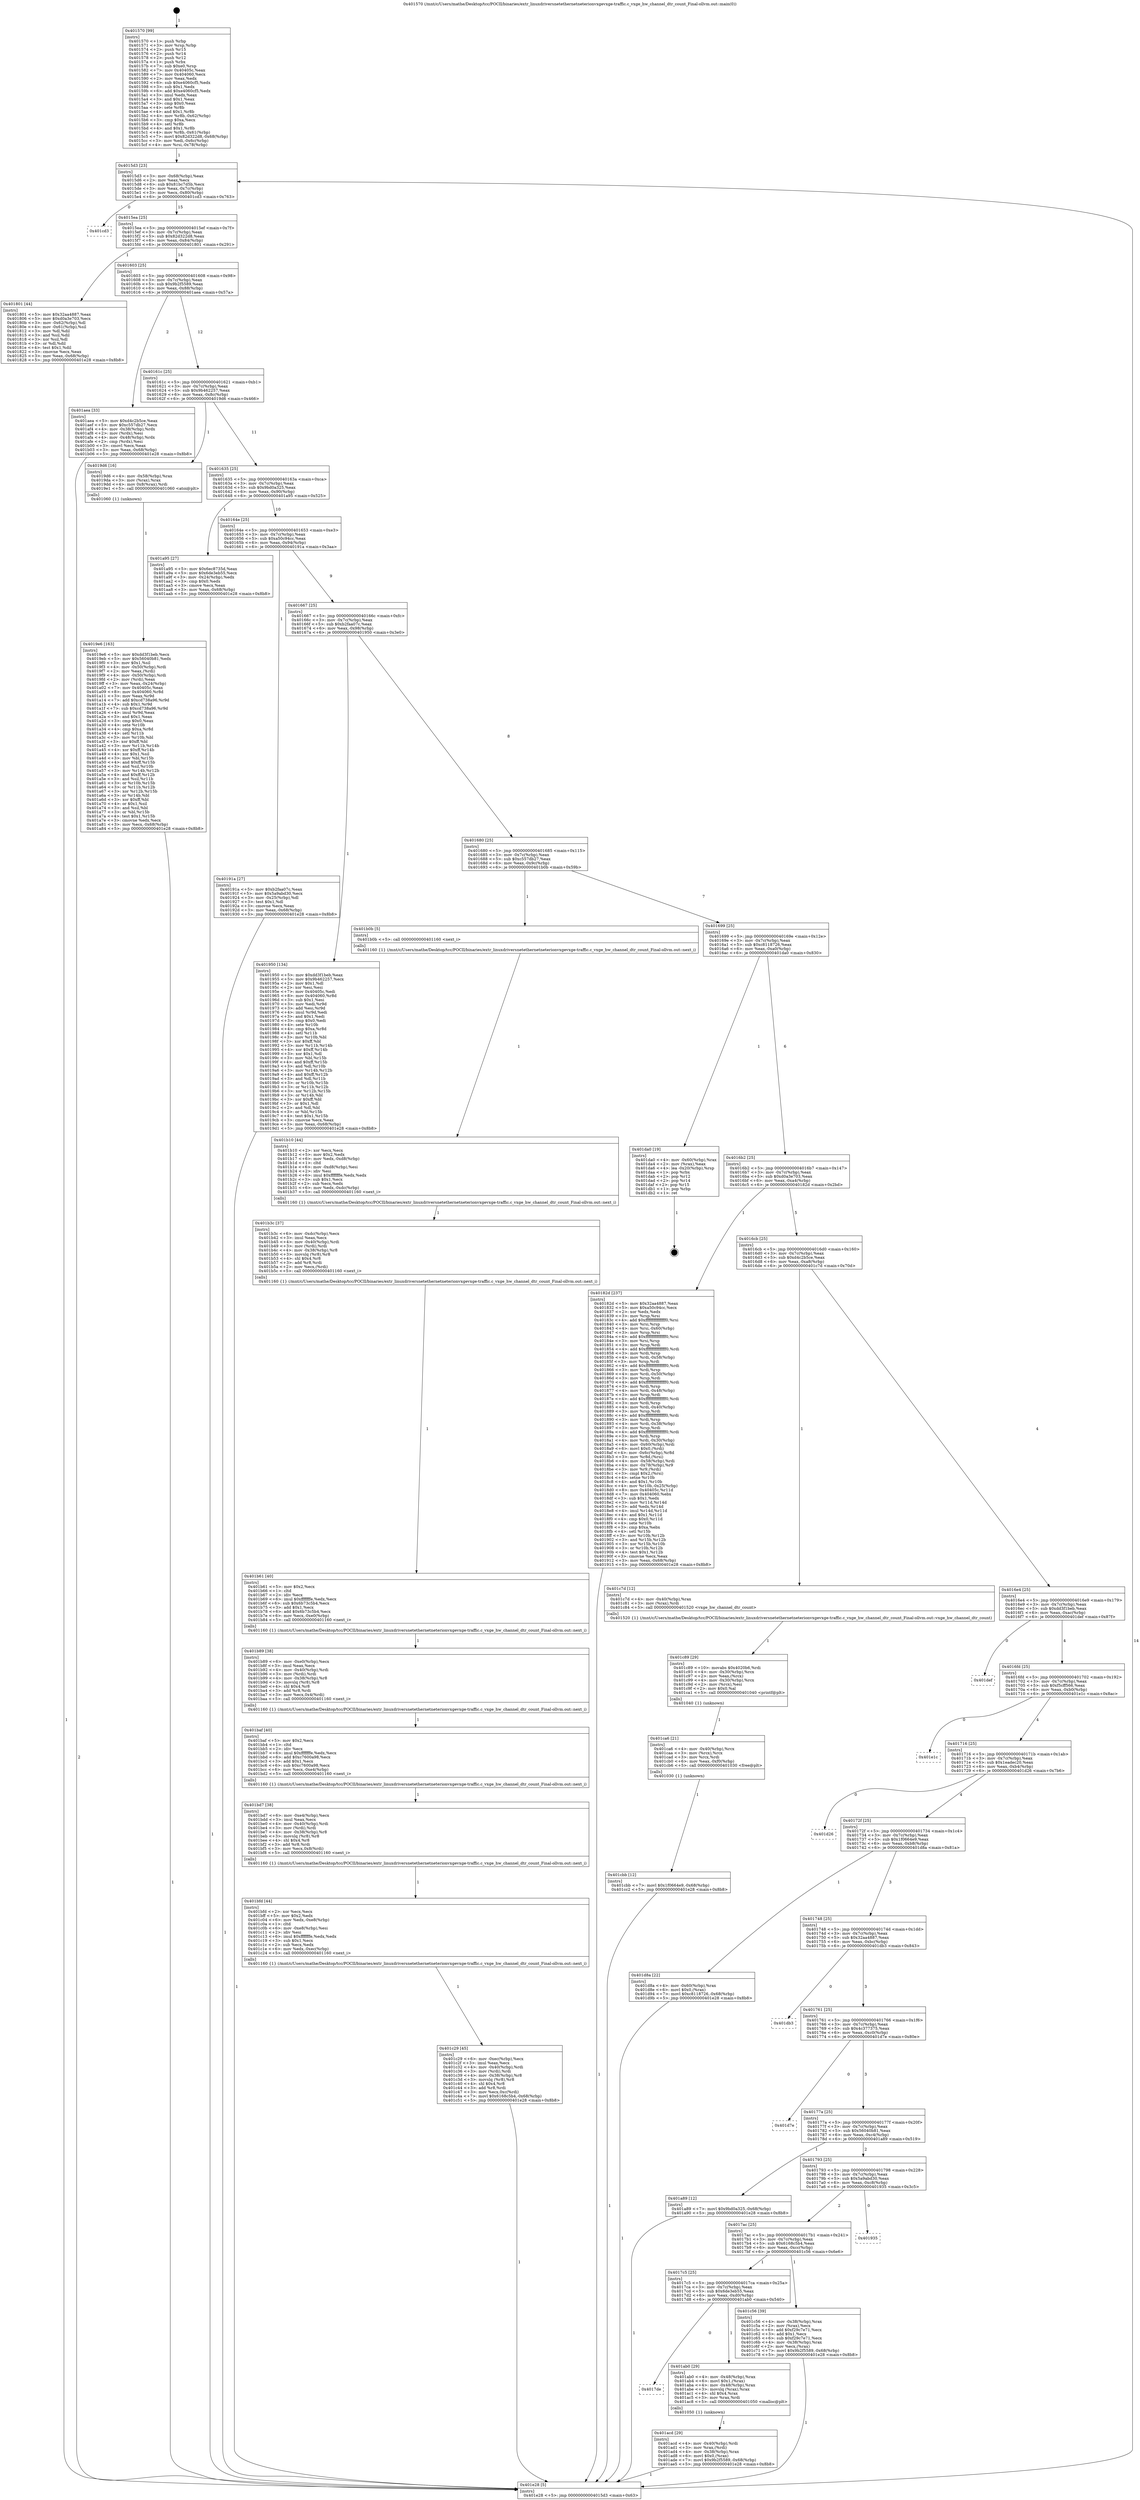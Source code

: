 digraph "0x401570" {
  label = "0x401570 (/mnt/c/Users/mathe/Desktop/tcc/POCII/binaries/extr_linuxdriversnetethernetneterionvxgevxge-traffic.c_vxge_hw_channel_dtr_count_Final-ollvm.out::main(0))"
  labelloc = "t"
  node[shape=record]

  Entry [label="",width=0.3,height=0.3,shape=circle,fillcolor=black,style=filled]
  "0x4015d3" [label="{
     0x4015d3 [23]\l
     | [instrs]\l
     &nbsp;&nbsp;0x4015d3 \<+3\>: mov -0x68(%rbp),%eax\l
     &nbsp;&nbsp;0x4015d6 \<+2\>: mov %eax,%ecx\l
     &nbsp;&nbsp;0x4015d8 \<+6\>: sub $0x81bc7d5b,%ecx\l
     &nbsp;&nbsp;0x4015de \<+3\>: mov %eax,-0x7c(%rbp)\l
     &nbsp;&nbsp;0x4015e1 \<+3\>: mov %ecx,-0x80(%rbp)\l
     &nbsp;&nbsp;0x4015e4 \<+6\>: je 0000000000401cd3 \<main+0x763\>\l
  }"]
  "0x401cd3" [label="{
     0x401cd3\l
  }", style=dashed]
  "0x4015ea" [label="{
     0x4015ea [25]\l
     | [instrs]\l
     &nbsp;&nbsp;0x4015ea \<+5\>: jmp 00000000004015ef \<main+0x7f\>\l
     &nbsp;&nbsp;0x4015ef \<+3\>: mov -0x7c(%rbp),%eax\l
     &nbsp;&nbsp;0x4015f2 \<+5\>: sub $0x82d322d8,%eax\l
     &nbsp;&nbsp;0x4015f7 \<+6\>: mov %eax,-0x84(%rbp)\l
     &nbsp;&nbsp;0x4015fd \<+6\>: je 0000000000401801 \<main+0x291\>\l
  }"]
  Exit [label="",width=0.3,height=0.3,shape=circle,fillcolor=black,style=filled,peripheries=2]
  "0x401801" [label="{
     0x401801 [44]\l
     | [instrs]\l
     &nbsp;&nbsp;0x401801 \<+5\>: mov $0x32aa4887,%eax\l
     &nbsp;&nbsp;0x401806 \<+5\>: mov $0xd0a3e703,%ecx\l
     &nbsp;&nbsp;0x40180b \<+3\>: mov -0x62(%rbp),%dl\l
     &nbsp;&nbsp;0x40180e \<+4\>: mov -0x61(%rbp),%sil\l
     &nbsp;&nbsp;0x401812 \<+3\>: mov %dl,%dil\l
     &nbsp;&nbsp;0x401815 \<+3\>: and %sil,%dil\l
     &nbsp;&nbsp;0x401818 \<+3\>: xor %sil,%dl\l
     &nbsp;&nbsp;0x40181b \<+3\>: or %dl,%dil\l
     &nbsp;&nbsp;0x40181e \<+4\>: test $0x1,%dil\l
     &nbsp;&nbsp;0x401822 \<+3\>: cmovne %ecx,%eax\l
     &nbsp;&nbsp;0x401825 \<+3\>: mov %eax,-0x68(%rbp)\l
     &nbsp;&nbsp;0x401828 \<+5\>: jmp 0000000000401e28 \<main+0x8b8\>\l
  }"]
  "0x401603" [label="{
     0x401603 [25]\l
     | [instrs]\l
     &nbsp;&nbsp;0x401603 \<+5\>: jmp 0000000000401608 \<main+0x98\>\l
     &nbsp;&nbsp;0x401608 \<+3\>: mov -0x7c(%rbp),%eax\l
     &nbsp;&nbsp;0x40160b \<+5\>: sub $0x9b2f5589,%eax\l
     &nbsp;&nbsp;0x401610 \<+6\>: mov %eax,-0x88(%rbp)\l
     &nbsp;&nbsp;0x401616 \<+6\>: je 0000000000401aea \<main+0x57a\>\l
  }"]
  "0x401e28" [label="{
     0x401e28 [5]\l
     | [instrs]\l
     &nbsp;&nbsp;0x401e28 \<+5\>: jmp 00000000004015d3 \<main+0x63\>\l
  }"]
  "0x401570" [label="{
     0x401570 [99]\l
     | [instrs]\l
     &nbsp;&nbsp;0x401570 \<+1\>: push %rbp\l
     &nbsp;&nbsp;0x401571 \<+3\>: mov %rsp,%rbp\l
     &nbsp;&nbsp;0x401574 \<+2\>: push %r15\l
     &nbsp;&nbsp;0x401576 \<+2\>: push %r14\l
     &nbsp;&nbsp;0x401578 \<+2\>: push %r12\l
     &nbsp;&nbsp;0x40157a \<+1\>: push %rbx\l
     &nbsp;&nbsp;0x40157b \<+7\>: sub $0xe0,%rsp\l
     &nbsp;&nbsp;0x401582 \<+7\>: mov 0x40405c,%eax\l
     &nbsp;&nbsp;0x401589 \<+7\>: mov 0x404060,%ecx\l
     &nbsp;&nbsp;0x401590 \<+2\>: mov %eax,%edx\l
     &nbsp;&nbsp;0x401592 \<+6\>: sub $0xe4060cf5,%edx\l
     &nbsp;&nbsp;0x401598 \<+3\>: sub $0x1,%edx\l
     &nbsp;&nbsp;0x40159b \<+6\>: add $0xe4060cf5,%edx\l
     &nbsp;&nbsp;0x4015a1 \<+3\>: imul %edx,%eax\l
     &nbsp;&nbsp;0x4015a4 \<+3\>: and $0x1,%eax\l
     &nbsp;&nbsp;0x4015a7 \<+3\>: cmp $0x0,%eax\l
     &nbsp;&nbsp;0x4015aa \<+4\>: sete %r8b\l
     &nbsp;&nbsp;0x4015ae \<+4\>: and $0x1,%r8b\l
     &nbsp;&nbsp;0x4015b2 \<+4\>: mov %r8b,-0x62(%rbp)\l
     &nbsp;&nbsp;0x4015b6 \<+3\>: cmp $0xa,%ecx\l
     &nbsp;&nbsp;0x4015b9 \<+4\>: setl %r8b\l
     &nbsp;&nbsp;0x4015bd \<+4\>: and $0x1,%r8b\l
     &nbsp;&nbsp;0x4015c1 \<+4\>: mov %r8b,-0x61(%rbp)\l
     &nbsp;&nbsp;0x4015c5 \<+7\>: movl $0x82d322d8,-0x68(%rbp)\l
     &nbsp;&nbsp;0x4015cc \<+3\>: mov %edi,-0x6c(%rbp)\l
     &nbsp;&nbsp;0x4015cf \<+4\>: mov %rsi,-0x78(%rbp)\l
  }"]
  "0x401cbb" [label="{
     0x401cbb [12]\l
     | [instrs]\l
     &nbsp;&nbsp;0x401cbb \<+7\>: movl $0x1f0664e9,-0x68(%rbp)\l
     &nbsp;&nbsp;0x401cc2 \<+5\>: jmp 0000000000401e28 \<main+0x8b8\>\l
  }"]
  "0x401aea" [label="{
     0x401aea [33]\l
     | [instrs]\l
     &nbsp;&nbsp;0x401aea \<+5\>: mov $0xd4c2b5ce,%eax\l
     &nbsp;&nbsp;0x401aef \<+5\>: mov $0xc557db27,%ecx\l
     &nbsp;&nbsp;0x401af4 \<+4\>: mov -0x38(%rbp),%rdx\l
     &nbsp;&nbsp;0x401af8 \<+2\>: mov (%rdx),%esi\l
     &nbsp;&nbsp;0x401afa \<+4\>: mov -0x48(%rbp),%rdx\l
     &nbsp;&nbsp;0x401afe \<+2\>: cmp (%rdx),%esi\l
     &nbsp;&nbsp;0x401b00 \<+3\>: cmovl %ecx,%eax\l
     &nbsp;&nbsp;0x401b03 \<+3\>: mov %eax,-0x68(%rbp)\l
     &nbsp;&nbsp;0x401b06 \<+5\>: jmp 0000000000401e28 \<main+0x8b8\>\l
  }"]
  "0x40161c" [label="{
     0x40161c [25]\l
     | [instrs]\l
     &nbsp;&nbsp;0x40161c \<+5\>: jmp 0000000000401621 \<main+0xb1\>\l
     &nbsp;&nbsp;0x401621 \<+3\>: mov -0x7c(%rbp),%eax\l
     &nbsp;&nbsp;0x401624 \<+5\>: sub $0x9b462257,%eax\l
     &nbsp;&nbsp;0x401629 \<+6\>: mov %eax,-0x8c(%rbp)\l
     &nbsp;&nbsp;0x40162f \<+6\>: je 00000000004019d6 \<main+0x466\>\l
  }"]
  "0x401ca6" [label="{
     0x401ca6 [21]\l
     | [instrs]\l
     &nbsp;&nbsp;0x401ca6 \<+4\>: mov -0x40(%rbp),%rcx\l
     &nbsp;&nbsp;0x401caa \<+3\>: mov (%rcx),%rcx\l
     &nbsp;&nbsp;0x401cad \<+3\>: mov %rcx,%rdi\l
     &nbsp;&nbsp;0x401cb0 \<+6\>: mov %eax,-0xf0(%rbp)\l
     &nbsp;&nbsp;0x401cb6 \<+5\>: call 0000000000401030 \<free@plt\>\l
     | [calls]\l
     &nbsp;&nbsp;0x401030 \{1\} (unknown)\l
  }"]
  "0x4019d6" [label="{
     0x4019d6 [16]\l
     | [instrs]\l
     &nbsp;&nbsp;0x4019d6 \<+4\>: mov -0x58(%rbp),%rax\l
     &nbsp;&nbsp;0x4019da \<+3\>: mov (%rax),%rax\l
     &nbsp;&nbsp;0x4019dd \<+4\>: mov 0x8(%rax),%rdi\l
     &nbsp;&nbsp;0x4019e1 \<+5\>: call 0000000000401060 \<atoi@plt\>\l
     | [calls]\l
     &nbsp;&nbsp;0x401060 \{1\} (unknown)\l
  }"]
  "0x401635" [label="{
     0x401635 [25]\l
     | [instrs]\l
     &nbsp;&nbsp;0x401635 \<+5\>: jmp 000000000040163a \<main+0xca\>\l
     &nbsp;&nbsp;0x40163a \<+3\>: mov -0x7c(%rbp),%eax\l
     &nbsp;&nbsp;0x40163d \<+5\>: sub $0x9bd0a325,%eax\l
     &nbsp;&nbsp;0x401642 \<+6\>: mov %eax,-0x90(%rbp)\l
     &nbsp;&nbsp;0x401648 \<+6\>: je 0000000000401a95 \<main+0x525\>\l
  }"]
  "0x401c89" [label="{
     0x401c89 [29]\l
     | [instrs]\l
     &nbsp;&nbsp;0x401c89 \<+10\>: movabs $0x4020b6,%rdi\l
     &nbsp;&nbsp;0x401c93 \<+4\>: mov -0x30(%rbp),%rcx\l
     &nbsp;&nbsp;0x401c97 \<+2\>: mov %eax,(%rcx)\l
     &nbsp;&nbsp;0x401c99 \<+4\>: mov -0x30(%rbp),%rcx\l
     &nbsp;&nbsp;0x401c9d \<+2\>: mov (%rcx),%esi\l
     &nbsp;&nbsp;0x401c9f \<+2\>: mov $0x0,%al\l
     &nbsp;&nbsp;0x401ca1 \<+5\>: call 0000000000401040 \<printf@plt\>\l
     | [calls]\l
     &nbsp;&nbsp;0x401040 \{1\} (unknown)\l
  }"]
  "0x401a95" [label="{
     0x401a95 [27]\l
     | [instrs]\l
     &nbsp;&nbsp;0x401a95 \<+5\>: mov $0x6ec8735d,%eax\l
     &nbsp;&nbsp;0x401a9a \<+5\>: mov $0x6de3eb55,%ecx\l
     &nbsp;&nbsp;0x401a9f \<+3\>: mov -0x24(%rbp),%edx\l
     &nbsp;&nbsp;0x401aa2 \<+3\>: cmp $0x0,%edx\l
     &nbsp;&nbsp;0x401aa5 \<+3\>: cmove %ecx,%eax\l
     &nbsp;&nbsp;0x401aa8 \<+3\>: mov %eax,-0x68(%rbp)\l
     &nbsp;&nbsp;0x401aab \<+5\>: jmp 0000000000401e28 \<main+0x8b8\>\l
  }"]
  "0x40164e" [label="{
     0x40164e [25]\l
     | [instrs]\l
     &nbsp;&nbsp;0x40164e \<+5\>: jmp 0000000000401653 \<main+0xe3\>\l
     &nbsp;&nbsp;0x401653 \<+3\>: mov -0x7c(%rbp),%eax\l
     &nbsp;&nbsp;0x401656 \<+5\>: sub $0xa50c94cc,%eax\l
     &nbsp;&nbsp;0x40165b \<+6\>: mov %eax,-0x94(%rbp)\l
     &nbsp;&nbsp;0x401661 \<+6\>: je 000000000040191a \<main+0x3aa\>\l
  }"]
  "0x401c29" [label="{
     0x401c29 [45]\l
     | [instrs]\l
     &nbsp;&nbsp;0x401c29 \<+6\>: mov -0xec(%rbp),%ecx\l
     &nbsp;&nbsp;0x401c2f \<+3\>: imul %eax,%ecx\l
     &nbsp;&nbsp;0x401c32 \<+4\>: mov -0x40(%rbp),%rdi\l
     &nbsp;&nbsp;0x401c36 \<+3\>: mov (%rdi),%rdi\l
     &nbsp;&nbsp;0x401c39 \<+4\>: mov -0x38(%rbp),%r8\l
     &nbsp;&nbsp;0x401c3d \<+3\>: movslq (%r8),%r8\l
     &nbsp;&nbsp;0x401c40 \<+4\>: shl $0x4,%r8\l
     &nbsp;&nbsp;0x401c44 \<+3\>: add %r8,%rdi\l
     &nbsp;&nbsp;0x401c47 \<+3\>: mov %ecx,0xc(%rdi)\l
     &nbsp;&nbsp;0x401c4a \<+7\>: movl $0x6168c5b4,-0x68(%rbp)\l
     &nbsp;&nbsp;0x401c51 \<+5\>: jmp 0000000000401e28 \<main+0x8b8\>\l
  }"]
  "0x40191a" [label="{
     0x40191a [27]\l
     | [instrs]\l
     &nbsp;&nbsp;0x40191a \<+5\>: mov $0xb2faa07c,%eax\l
     &nbsp;&nbsp;0x40191f \<+5\>: mov $0x5a9abd30,%ecx\l
     &nbsp;&nbsp;0x401924 \<+3\>: mov -0x25(%rbp),%dl\l
     &nbsp;&nbsp;0x401927 \<+3\>: test $0x1,%dl\l
     &nbsp;&nbsp;0x40192a \<+3\>: cmovne %ecx,%eax\l
     &nbsp;&nbsp;0x40192d \<+3\>: mov %eax,-0x68(%rbp)\l
     &nbsp;&nbsp;0x401930 \<+5\>: jmp 0000000000401e28 \<main+0x8b8\>\l
  }"]
  "0x401667" [label="{
     0x401667 [25]\l
     | [instrs]\l
     &nbsp;&nbsp;0x401667 \<+5\>: jmp 000000000040166c \<main+0xfc\>\l
     &nbsp;&nbsp;0x40166c \<+3\>: mov -0x7c(%rbp),%eax\l
     &nbsp;&nbsp;0x40166f \<+5\>: sub $0xb2faa07c,%eax\l
     &nbsp;&nbsp;0x401674 \<+6\>: mov %eax,-0x98(%rbp)\l
     &nbsp;&nbsp;0x40167a \<+6\>: je 0000000000401950 \<main+0x3e0\>\l
  }"]
  "0x401bfd" [label="{
     0x401bfd [44]\l
     | [instrs]\l
     &nbsp;&nbsp;0x401bfd \<+2\>: xor %ecx,%ecx\l
     &nbsp;&nbsp;0x401bff \<+5\>: mov $0x2,%edx\l
     &nbsp;&nbsp;0x401c04 \<+6\>: mov %edx,-0xe8(%rbp)\l
     &nbsp;&nbsp;0x401c0a \<+1\>: cltd\l
     &nbsp;&nbsp;0x401c0b \<+6\>: mov -0xe8(%rbp),%esi\l
     &nbsp;&nbsp;0x401c11 \<+2\>: idiv %esi\l
     &nbsp;&nbsp;0x401c13 \<+6\>: imul $0xfffffffe,%edx,%edx\l
     &nbsp;&nbsp;0x401c19 \<+3\>: sub $0x1,%ecx\l
     &nbsp;&nbsp;0x401c1c \<+2\>: sub %ecx,%edx\l
     &nbsp;&nbsp;0x401c1e \<+6\>: mov %edx,-0xec(%rbp)\l
     &nbsp;&nbsp;0x401c24 \<+5\>: call 0000000000401160 \<next_i\>\l
     | [calls]\l
     &nbsp;&nbsp;0x401160 \{1\} (/mnt/c/Users/mathe/Desktop/tcc/POCII/binaries/extr_linuxdriversnetethernetneterionvxgevxge-traffic.c_vxge_hw_channel_dtr_count_Final-ollvm.out::next_i)\l
  }"]
  "0x401950" [label="{
     0x401950 [134]\l
     | [instrs]\l
     &nbsp;&nbsp;0x401950 \<+5\>: mov $0xdd3f1beb,%eax\l
     &nbsp;&nbsp;0x401955 \<+5\>: mov $0x9b462257,%ecx\l
     &nbsp;&nbsp;0x40195a \<+2\>: mov $0x1,%dl\l
     &nbsp;&nbsp;0x40195c \<+2\>: xor %esi,%esi\l
     &nbsp;&nbsp;0x40195e \<+7\>: mov 0x40405c,%edi\l
     &nbsp;&nbsp;0x401965 \<+8\>: mov 0x404060,%r8d\l
     &nbsp;&nbsp;0x40196d \<+3\>: sub $0x1,%esi\l
     &nbsp;&nbsp;0x401970 \<+3\>: mov %edi,%r9d\l
     &nbsp;&nbsp;0x401973 \<+3\>: add %esi,%r9d\l
     &nbsp;&nbsp;0x401976 \<+4\>: imul %r9d,%edi\l
     &nbsp;&nbsp;0x40197a \<+3\>: and $0x1,%edi\l
     &nbsp;&nbsp;0x40197d \<+3\>: cmp $0x0,%edi\l
     &nbsp;&nbsp;0x401980 \<+4\>: sete %r10b\l
     &nbsp;&nbsp;0x401984 \<+4\>: cmp $0xa,%r8d\l
     &nbsp;&nbsp;0x401988 \<+4\>: setl %r11b\l
     &nbsp;&nbsp;0x40198c \<+3\>: mov %r10b,%bl\l
     &nbsp;&nbsp;0x40198f \<+3\>: xor $0xff,%bl\l
     &nbsp;&nbsp;0x401992 \<+3\>: mov %r11b,%r14b\l
     &nbsp;&nbsp;0x401995 \<+4\>: xor $0xff,%r14b\l
     &nbsp;&nbsp;0x401999 \<+3\>: xor $0x1,%dl\l
     &nbsp;&nbsp;0x40199c \<+3\>: mov %bl,%r15b\l
     &nbsp;&nbsp;0x40199f \<+4\>: and $0xff,%r15b\l
     &nbsp;&nbsp;0x4019a3 \<+3\>: and %dl,%r10b\l
     &nbsp;&nbsp;0x4019a6 \<+3\>: mov %r14b,%r12b\l
     &nbsp;&nbsp;0x4019a9 \<+4\>: and $0xff,%r12b\l
     &nbsp;&nbsp;0x4019ad \<+3\>: and %dl,%r11b\l
     &nbsp;&nbsp;0x4019b0 \<+3\>: or %r10b,%r15b\l
     &nbsp;&nbsp;0x4019b3 \<+3\>: or %r11b,%r12b\l
     &nbsp;&nbsp;0x4019b6 \<+3\>: xor %r12b,%r15b\l
     &nbsp;&nbsp;0x4019b9 \<+3\>: or %r14b,%bl\l
     &nbsp;&nbsp;0x4019bc \<+3\>: xor $0xff,%bl\l
     &nbsp;&nbsp;0x4019bf \<+3\>: or $0x1,%dl\l
     &nbsp;&nbsp;0x4019c2 \<+2\>: and %dl,%bl\l
     &nbsp;&nbsp;0x4019c4 \<+3\>: or %bl,%r15b\l
     &nbsp;&nbsp;0x4019c7 \<+4\>: test $0x1,%r15b\l
     &nbsp;&nbsp;0x4019cb \<+3\>: cmovne %ecx,%eax\l
     &nbsp;&nbsp;0x4019ce \<+3\>: mov %eax,-0x68(%rbp)\l
     &nbsp;&nbsp;0x4019d1 \<+5\>: jmp 0000000000401e28 \<main+0x8b8\>\l
  }"]
  "0x401680" [label="{
     0x401680 [25]\l
     | [instrs]\l
     &nbsp;&nbsp;0x401680 \<+5\>: jmp 0000000000401685 \<main+0x115\>\l
     &nbsp;&nbsp;0x401685 \<+3\>: mov -0x7c(%rbp),%eax\l
     &nbsp;&nbsp;0x401688 \<+5\>: sub $0xc557db27,%eax\l
     &nbsp;&nbsp;0x40168d \<+6\>: mov %eax,-0x9c(%rbp)\l
     &nbsp;&nbsp;0x401693 \<+6\>: je 0000000000401b0b \<main+0x59b\>\l
  }"]
  "0x401bd7" [label="{
     0x401bd7 [38]\l
     | [instrs]\l
     &nbsp;&nbsp;0x401bd7 \<+6\>: mov -0xe4(%rbp),%ecx\l
     &nbsp;&nbsp;0x401bdd \<+3\>: imul %eax,%ecx\l
     &nbsp;&nbsp;0x401be0 \<+4\>: mov -0x40(%rbp),%rdi\l
     &nbsp;&nbsp;0x401be4 \<+3\>: mov (%rdi),%rdi\l
     &nbsp;&nbsp;0x401be7 \<+4\>: mov -0x38(%rbp),%r8\l
     &nbsp;&nbsp;0x401beb \<+3\>: movslq (%r8),%r8\l
     &nbsp;&nbsp;0x401bee \<+4\>: shl $0x4,%r8\l
     &nbsp;&nbsp;0x401bf2 \<+3\>: add %r8,%rdi\l
     &nbsp;&nbsp;0x401bf5 \<+3\>: mov %ecx,0x8(%rdi)\l
     &nbsp;&nbsp;0x401bf8 \<+5\>: call 0000000000401160 \<next_i\>\l
     | [calls]\l
     &nbsp;&nbsp;0x401160 \{1\} (/mnt/c/Users/mathe/Desktop/tcc/POCII/binaries/extr_linuxdriversnetethernetneterionvxgevxge-traffic.c_vxge_hw_channel_dtr_count_Final-ollvm.out::next_i)\l
  }"]
  "0x401b0b" [label="{
     0x401b0b [5]\l
     | [instrs]\l
     &nbsp;&nbsp;0x401b0b \<+5\>: call 0000000000401160 \<next_i\>\l
     | [calls]\l
     &nbsp;&nbsp;0x401160 \{1\} (/mnt/c/Users/mathe/Desktop/tcc/POCII/binaries/extr_linuxdriversnetethernetneterionvxgevxge-traffic.c_vxge_hw_channel_dtr_count_Final-ollvm.out::next_i)\l
  }"]
  "0x401699" [label="{
     0x401699 [25]\l
     | [instrs]\l
     &nbsp;&nbsp;0x401699 \<+5\>: jmp 000000000040169e \<main+0x12e\>\l
     &nbsp;&nbsp;0x40169e \<+3\>: mov -0x7c(%rbp),%eax\l
     &nbsp;&nbsp;0x4016a1 \<+5\>: sub $0xc8118726,%eax\l
     &nbsp;&nbsp;0x4016a6 \<+6\>: mov %eax,-0xa0(%rbp)\l
     &nbsp;&nbsp;0x4016ac \<+6\>: je 0000000000401da0 \<main+0x830\>\l
  }"]
  "0x401baf" [label="{
     0x401baf [40]\l
     | [instrs]\l
     &nbsp;&nbsp;0x401baf \<+5\>: mov $0x2,%ecx\l
     &nbsp;&nbsp;0x401bb4 \<+1\>: cltd\l
     &nbsp;&nbsp;0x401bb5 \<+2\>: idiv %ecx\l
     &nbsp;&nbsp;0x401bb7 \<+6\>: imul $0xfffffffe,%edx,%ecx\l
     &nbsp;&nbsp;0x401bbd \<+6\>: add $0xc7600a98,%ecx\l
     &nbsp;&nbsp;0x401bc3 \<+3\>: add $0x1,%ecx\l
     &nbsp;&nbsp;0x401bc6 \<+6\>: sub $0xc7600a98,%ecx\l
     &nbsp;&nbsp;0x401bcc \<+6\>: mov %ecx,-0xe4(%rbp)\l
     &nbsp;&nbsp;0x401bd2 \<+5\>: call 0000000000401160 \<next_i\>\l
     | [calls]\l
     &nbsp;&nbsp;0x401160 \{1\} (/mnt/c/Users/mathe/Desktop/tcc/POCII/binaries/extr_linuxdriversnetethernetneterionvxgevxge-traffic.c_vxge_hw_channel_dtr_count_Final-ollvm.out::next_i)\l
  }"]
  "0x401da0" [label="{
     0x401da0 [19]\l
     | [instrs]\l
     &nbsp;&nbsp;0x401da0 \<+4\>: mov -0x60(%rbp),%rax\l
     &nbsp;&nbsp;0x401da4 \<+2\>: mov (%rax),%eax\l
     &nbsp;&nbsp;0x401da6 \<+4\>: lea -0x20(%rbp),%rsp\l
     &nbsp;&nbsp;0x401daa \<+1\>: pop %rbx\l
     &nbsp;&nbsp;0x401dab \<+2\>: pop %r12\l
     &nbsp;&nbsp;0x401dad \<+2\>: pop %r14\l
     &nbsp;&nbsp;0x401daf \<+2\>: pop %r15\l
     &nbsp;&nbsp;0x401db1 \<+1\>: pop %rbp\l
     &nbsp;&nbsp;0x401db2 \<+1\>: ret\l
  }"]
  "0x4016b2" [label="{
     0x4016b2 [25]\l
     | [instrs]\l
     &nbsp;&nbsp;0x4016b2 \<+5\>: jmp 00000000004016b7 \<main+0x147\>\l
     &nbsp;&nbsp;0x4016b7 \<+3\>: mov -0x7c(%rbp),%eax\l
     &nbsp;&nbsp;0x4016ba \<+5\>: sub $0xd0a3e703,%eax\l
     &nbsp;&nbsp;0x4016bf \<+6\>: mov %eax,-0xa4(%rbp)\l
     &nbsp;&nbsp;0x4016c5 \<+6\>: je 000000000040182d \<main+0x2bd\>\l
  }"]
  "0x401b89" [label="{
     0x401b89 [38]\l
     | [instrs]\l
     &nbsp;&nbsp;0x401b89 \<+6\>: mov -0xe0(%rbp),%ecx\l
     &nbsp;&nbsp;0x401b8f \<+3\>: imul %eax,%ecx\l
     &nbsp;&nbsp;0x401b92 \<+4\>: mov -0x40(%rbp),%rdi\l
     &nbsp;&nbsp;0x401b96 \<+3\>: mov (%rdi),%rdi\l
     &nbsp;&nbsp;0x401b99 \<+4\>: mov -0x38(%rbp),%r8\l
     &nbsp;&nbsp;0x401b9d \<+3\>: movslq (%r8),%r8\l
     &nbsp;&nbsp;0x401ba0 \<+4\>: shl $0x4,%r8\l
     &nbsp;&nbsp;0x401ba4 \<+3\>: add %r8,%rdi\l
     &nbsp;&nbsp;0x401ba7 \<+3\>: mov %ecx,0x4(%rdi)\l
     &nbsp;&nbsp;0x401baa \<+5\>: call 0000000000401160 \<next_i\>\l
     | [calls]\l
     &nbsp;&nbsp;0x401160 \{1\} (/mnt/c/Users/mathe/Desktop/tcc/POCII/binaries/extr_linuxdriversnetethernetneterionvxgevxge-traffic.c_vxge_hw_channel_dtr_count_Final-ollvm.out::next_i)\l
  }"]
  "0x40182d" [label="{
     0x40182d [237]\l
     | [instrs]\l
     &nbsp;&nbsp;0x40182d \<+5\>: mov $0x32aa4887,%eax\l
     &nbsp;&nbsp;0x401832 \<+5\>: mov $0xa50c94cc,%ecx\l
     &nbsp;&nbsp;0x401837 \<+2\>: xor %edx,%edx\l
     &nbsp;&nbsp;0x401839 \<+3\>: mov %rsp,%rsi\l
     &nbsp;&nbsp;0x40183c \<+4\>: add $0xfffffffffffffff0,%rsi\l
     &nbsp;&nbsp;0x401840 \<+3\>: mov %rsi,%rsp\l
     &nbsp;&nbsp;0x401843 \<+4\>: mov %rsi,-0x60(%rbp)\l
     &nbsp;&nbsp;0x401847 \<+3\>: mov %rsp,%rsi\l
     &nbsp;&nbsp;0x40184a \<+4\>: add $0xfffffffffffffff0,%rsi\l
     &nbsp;&nbsp;0x40184e \<+3\>: mov %rsi,%rsp\l
     &nbsp;&nbsp;0x401851 \<+3\>: mov %rsp,%rdi\l
     &nbsp;&nbsp;0x401854 \<+4\>: add $0xfffffffffffffff0,%rdi\l
     &nbsp;&nbsp;0x401858 \<+3\>: mov %rdi,%rsp\l
     &nbsp;&nbsp;0x40185b \<+4\>: mov %rdi,-0x58(%rbp)\l
     &nbsp;&nbsp;0x40185f \<+3\>: mov %rsp,%rdi\l
     &nbsp;&nbsp;0x401862 \<+4\>: add $0xfffffffffffffff0,%rdi\l
     &nbsp;&nbsp;0x401866 \<+3\>: mov %rdi,%rsp\l
     &nbsp;&nbsp;0x401869 \<+4\>: mov %rdi,-0x50(%rbp)\l
     &nbsp;&nbsp;0x40186d \<+3\>: mov %rsp,%rdi\l
     &nbsp;&nbsp;0x401870 \<+4\>: add $0xfffffffffffffff0,%rdi\l
     &nbsp;&nbsp;0x401874 \<+3\>: mov %rdi,%rsp\l
     &nbsp;&nbsp;0x401877 \<+4\>: mov %rdi,-0x48(%rbp)\l
     &nbsp;&nbsp;0x40187b \<+3\>: mov %rsp,%rdi\l
     &nbsp;&nbsp;0x40187e \<+4\>: add $0xfffffffffffffff0,%rdi\l
     &nbsp;&nbsp;0x401882 \<+3\>: mov %rdi,%rsp\l
     &nbsp;&nbsp;0x401885 \<+4\>: mov %rdi,-0x40(%rbp)\l
     &nbsp;&nbsp;0x401889 \<+3\>: mov %rsp,%rdi\l
     &nbsp;&nbsp;0x40188c \<+4\>: add $0xfffffffffffffff0,%rdi\l
     &nbsp;&nbsp;0x401890 \<+3\>: mov %rdi,%rsp\l
     &nbsp;&nbsp;0x401893 \<+4\>: mov %rdi,-0x38(%rbp)\l
     &nbsp;&nbsp;0x401897 \<+3\>: mov %rsp,%rdi\l
     &nbsp;&nbsp;0x40189a \<+4\>: add $0xfffffffffffffff0,%rdi\l
     &nbsp;&nbsp;0x40189e \<+3\>: mov %rdi,%rsp\l
     &nbsp;&nbsp;0x4018a1 \<+4\>: mov %rdi,-0x30(%rbp)\l
     &nbsp;&nbsp;0x4018a5 \<+4\>: mov -0x60(%rbp),%rdi\l
     &nbsp;&nbsp;0x4018a9 \<+6\>: movl $0x0,(%rdi)\l
     &nbsp;&nbsp;0x4018af \<+4\>: mov -0x6c(%rbp),%r8d\l
     &nbsp;&nbsp;0x4018b3 \<+3\>: mov %r8d,(%rsi)\l
     &nbsp;&nbsp;0x4018b6 \<+4\>: mov -0x58(%rbp),%rdi\l
     &nbsp;&nbsp;0x4018ba \<+4\>: mov -0x78(%rbp),%r9\l
     &nbsp;&nbsp;0x4018be \<+3\>: mov %r9,(%rdi)\l
     &nbsp;&nbsp;0x4018c1 \<+3\>: cmpl $0x2,(%rsi)\l
     &nbsp;&nbsp;0x4018c4 \<+4\>: setne %r10b\l
     &nbsp;&nbsp;0x4018c8 \<+4\>: and $0x1,%r10b\l
     &nbsp;&nbsp;0x4018cc \<+4\>: mov %r10b,-0x25(%rbp)\l
     &nbsp;&nbsp;0x4018d0 \<+8\>: mov 0x40405c,%r11d\l
     &nbsp;&nbsp;0x4018d8 \<+7\>: mov 0x404060,%ebx\l
     &nbsp;&nbsp;0x4018df \<+3\>: sub $0x1,%edx\l
     &nbsp;&nbsp;0x4018e2 \<+3\>: mov %r11d,%r14d\l
     &nbsp;&nbsp;0x4018e5 \<+3\>: add %edx,%r14d\l
     &nbsp;&nbsp;0x4018e8 \<+4\>: imul %r14d,%r11d\l
     &nbsp;&nbsp;0x4018ec \<+4\>: and $0x1,%r11d\l
     &nbsp;&nbsp;0x4018f0 \<+4\>: cmp $0x0,%r11d\l
     &nbsp;&nbsp;0x4018f4 \<+4\>: sete %r10b\l
     &nbsp;&nbsp;0x4018f8 \<+3\>: cmp $0xa,%ebx\l
     &nbsp;&nbsp;0x4018fb \<+4\>: setl %r15b\l
     &nbsp;&nbsp;0x4018ff \<+3\>: mov %r10b,%r12b\l
     &nbsp;&nbsp;0x401902 \<+3\>: and %r15b,%r12b\l
     &nbsp;&nbsp;0x401905 \<+3\>: xor %r15b,%r10b\l
     &nbsp;&nbsp;0x401908 \<+3\>: or %r10b,%r12b\l
     &nbsp;&nbsp;0x40190b \<+4\>: test $0x1,%r12b\l
     &nbsp;&nbsp;0x40190f \<+3\>: cmovne %ecx,%eax\l
     &nbsp;&nbsp;0x401912 \<+3\>: mov %eax,-0x68(%rbp)\l
     &nbsp;&nbsp;0x401915 \<+5\>: jmp 0000000000401e28 \<main+0x8b8\>\l
  }"]
  "0x4016cb" [label="{
     0x4016cb [25]\l
     | [instrs]\l
     &nbsp;&nbsp;0x4016cb \<+5\>: jmp 00000000004016d0 \<main+0x160\>\l
     &nbsp;&nbsp;0x4016d0 \<+3\>: mov -0x7c(%rbp),%eax\l
     &nbsp;&nbsp;0x4016d3 \<+5\>: sub $0xd4c2b5ce,%eax\l
     &nbsp;&nbsp;0x4016d8 \<+6\>: mov %eax,-0xa8(%rbp)\l
     &nbsp;&nbsp;0x4016de \<+6\>: je 0000000000401c7d \<main+0x70d\>\l
  }"]
  "0x401b61" [label="{
     0x401b61 [40]\l
     | [instrs]\l
     &nbsp;&nbsp;0x401b61 \<+5\>: mov $0x2,%ecx\l
     &nbsp;&nbsp;0x401b66 \<+1\>: cltd\l
     &nbsp;&nbsp;0x401b67 \<+2\>: idiv %ecx\l
     &nbsp;&nbsp;0x401b69 \<+6\>: imul $0xfffffffe,%edx,%ecx\l
     &nbsp;&nbsp;0x401b6f \<+6\>: sub $0x6b73c5b4,%ecx\l
     &nbsp;&nbsp;0x401b75 \<+3\>: add $0x1,%ecx\l
     &nbsp;&nbsp;0x401b78 \<+6\>: add $0x6b73c5b4,%ecx\l
     &nbsp;&nbsp;0x401b7e \<+6\>: mov %ecx,-0xe0(%rbp)\l
     &nbsp;&nbsp;0x401b84 \<+5\>: call 0000000000401160 \<next_i\>\l
     | [calls]\l
     &nbsp;&nbsp;0x401160 \{1\} (/mnt/c/Users/mathe/Desktop/tcc/POCII/binaries/extr_linuxdriversnetethernetneterionvxgevxge-traffic.c_vxge_hw_channel_dtr_count_Final-ollvm.out::next_i)\l
  }"]
  "0x4019e6" [label="{
     0x4019e6 [163]\l
     | [instrs]\l
     &nbsp;&nbsp;0x4019e6 \<+5\>: mov $0xdd3f1beb,%ecx\l
     &nbsp;&nbsp;0x4019eb \<+5\>: mov $0x56040b81,%edx\l
     &nbsp;&nbsp;0x4019f0 \<+3\>: mov $0x1,%sil\l
     &nbsp;&nbsp;0x4019f3 \<+4\>: mov -0x50(%rbp),%rdi\l
     &nbsp;&nbsp;0x4019f7 \<+2\>: mov %eax,(%rdi)\l
     &nbsp;&nbsp;0x4019f9 \<+4\>: mov -0x50(%rbp),%rdi\l
     &nbsp;&nbsp;0x4019fd \<+2\>: mov (%rdi),%eax\l
     &nbsp;&nbsp;0x4019ff \<+3\>: mov %eax,-0x24(%rbp)\l
     &nbsp;&nbsp;0x401a02 \<+7\>: mov 0x40405c,%eax\l
     &nbsp;&nbsp;0x401a09 \<+8\>: mov 0x404060,%r8d\l
     &nbsp;&nbsp;0x401a11 \<+3\>: mov %eax,%r9d\l
     &nbsp;&nbsp;0x401a14 \<+7\>: add $0xcd738a96,%r9d\l
     &nbsp;&nbsp;0x401a1b \<+4\>: sub $0x1,%r9d\l
     &nbsp;&nbsp;0x401a1f \<+7\>: sub $0xcd738a96,%r9d\l
     &nbsp;&nbsp;0x401a26 \<+4\>: imul %r9d,%eax\l
     &nbsp;&nbsp;0x401a2a \<+3\>: and $0x1,%eax\l
     &nbsp;&nbsp;0x401a2d \<+3\>: cmp $0x0,%eax\l
     &nbsp;&nbsp;0x401a30 \<+4\>: sete %r10b\l
     &nbsp;&nbsp;0x401a34 \<+4\>: cmp $0xa,%r8d\l
     &nbsp;&nbsp;0x401a38 \<+4\>: setl %r11b\l
     &nbsp;&nbsp;0x401a3c \<+3\>: mov %r10b,%bl\l
     &nbsp;&nbsp;0x401a3f \<+3\>: xor $0xff,%bl\l
     &nbsp;&nbsp;0x401a42 \<+3\>: mov %r11b,%r14b\l
     &nbsp;&nbsp;0x401a45 \<+4\>: xor $0xff,%r14b\l
     &nbsp;&nbsp;0x401a49 \<+4\>: xor $0x1,%sil\l
     &nbsp;&nbsp;0x401a4d \<+3\>: mov %bl,%r15b\l
     &nbsp;&nbsp;0x401a50 \<+4\>: and $0xff,%r15b\l
     &nbsp;&nbsp;0x401a54 \<+3\>: and %sil,%r10b\l
     &nbsp;&nbsp;0x401a57 \<+3\>: mov %r14b,%r12b\l
     &nbsp;&nbsp;0x401a5a \<+4\>: and $0xff,%r12b\l
     &nbsp;&nbsp;0x401a5e \<+3\>: and %sil,%r11b\l
     &nbsp;&nbsp;0x401a61 \<+3\>: or %r10b,%r15b\l
     &nbsp;&nbsp;0x401a64 \<+3\>: or %r11b,%r12b\l
     &nbsp;&nbsp;0x401a67 \<+3\>: xor %r12b,%r15b\l
     &nbsp;&nbsp;0x401a6a \<+3\>: or %r14b,%bl\l
     &nbsp;&nbsp;0x401a6d \<+3\>: xor $0xff,%bl\l
     &nbsp;&nbsp;0x401a70 \<+4\>: or $0x1,%sil\l
     &nbsp;&nbsp;0x401a74 \<+3\>: and %sil,%bl\l
     &nbsp;&nbsp;0x401a77 \<+3\>: or %bl,%r15b\l
     &nbsp;&nbsp;0x401a7a \<+4\>: test $0x1,%r15b\l
     &nbsp;&nbsp;0x401a7e \<+3\>: cmovne %edx,%ecx\l
     &nbsp;&nbsp;0x401a81 \<+3\>: mov %ecx,-0x68(%rbp)\l
     &nbsp;&nbsp;0x401a84 \<+5\>: jmp 0000000000401e28 \<main+0x8b8\>\l
  }"]
  "0x401b3c" [label="{
     0x401b3c [37]\l
     | [instrs]\l
     &nbsp;&nbsp;0x401b3c \<+6\>: mov -0xdc(%rbp),%ecx\l
     &nbsp;&nbsp;0x401b42 \<+3\>: imul %eax,%ecx\l
     &nbsp;&nbsp;0x401b45 \<+4\>: mov -0x40(%rbp),%rdi\l
     &nbsp;&nbsp;0x401b49 \<+3\>: mov (%rdi),%rdi\l
     &nbsp;&nbsp;0x401b4c \<+4\>: mov -0x38(%rbp),%r8\l
     &nbsp;&nbsp;0x401b50 \<+3\>: movslq (%r8),%r8\l
     &nbsp;&nbsp;0x401b53 \<+4\>: shl $0x4,%r8\l
     &nbsp;&nbsp;0x401b57 \<+3\>: add %r8,%rdi\l
     &nbsp;&nbsp;0x401b5a \<+2\>: mov %ecx,(%rdi)\l
     &nbsp;&nbsp;0x401b5c \<+5\>: call 0000000000401160 \<next_i\>\l
     | [calls]\l
     &nbsp;&nbsp;0x401160 \{1\} (/mnt/c/Users/mathe/Desktop/tcc/POCII/binaries/extr_linuxdriversnetethernetneterionvxgevxge-traffic.c_vxge_hw_channel_dtr_count_Final-ollvm.out::next_i)\l
  }"]
  "0x401c7d" [label="{
     0x401c7d [12]\l
     | [instrs]\l
     &nbsp;&nbsp;0x401c7d \<+4\>: mov -0x40(%rbp),%rax\l
     &nbsp;&nbsp;0x401c81 \<+3\>: mov (%rax),%rdi\l
     &nbsp;&nbsp;0x401c84 \<+5\>: call 0000000000401520 \<vxge_hw_channel_dtr_count\>\l
     | [calls]\l
     &nbsp;&nbsp;0x401520 \{1\} (/mnt/c/Users/mathe/Desktop/tcc/POCII/binaries/extr_linuxdriversnetethernetneterionvxgevxge-traffic.c_vxge_hw_channel_dtr_count_Final-ollvm.out::vxge_hw_channel_dtr_count)\l
  }"]
  "0x4016e4" [label="{
     0x4016e4 [25]\l
     | [instrs]\l
     &nbsp;&nbsp;0x4016e4 \<+5\>: jmp 00000000004016e9 \<main+0x179\>\l
     &nbsp;&nbsp;0x4016e9 \<+3\>: mov -0x7c(%rbp),%eax\l
     &nbsp;&nbsp;0x4016ec \<+5\>: sub $0xdd3f1beb,%eax\l
     &nbsp;&nbsp;0x4016f1 \<+6\>: mov %eax,-0xac(%rbp)\l
     &nbsp;&nbsp;0x4016f7 \<+6\>: je 0000000000401def \<main+0x87f\>\l
  }"]
  "0x401b10" [label="{
     0x401b10 [44]\l
     | [instrs]\l
     &nbsp;&nbsp;0x401b10 \<+2\>: xor %ecx,%ecx\l
     &nbsp;&nbsp;0x401b12 \<+5\>: mov $0x2,%edx\l
     &nbsp;&nbsp;0x401b17 \<+6\>: mov %edx,-0xd8(%rbp)\l
     &nbsp;&nbsp;0x401b1d \<+1\>: cltd\l
     &nbsp;&nbsp;0x401b1e \<+6\>: mov -0xd8(%rbp),%esi\l
     &nbsp;&nbsp;0x401b24 \<+2\>: idiv %esi\l
     &nbsp;&nbsp;0x401b26 \<+6\>: imul $0xfffffffe,%edx,%edx\l
     &nbsp;&nbsp;0x401b2c \<+3\>: sub $0x1,%ecx\l
     &nbsp;&nbsp;0x401b2f \<+2\>: sub %ecx,%edx\l
     &nbsp;&nbsp;0x401b31 \<+6\>: mov %edx,-0xdc(%rbp)\l
     &nbsp;&nbsp;0x401b37 \<+5\>: call 0000000000401160 \<next_i\>\l
     | [calls]\l
     &nbsp;&nbsp;0x401160 \{1\} (/mnt/c/Users/mathe/Desktop/tcc/POCII/binaries/extr_linuxdriversnetethernetneterionvxgevxge-traffic.c_vxge_hw_channel_dtr_count_Final-ollvm.out::next_i)\l
  }"]
  "0x401def" [label="{
     0x401def\l
  }", style=dashed]
  "0x4016fd" [label="{
     0x4016fd [25]\l
     | [instrs]\l
     &nbsp;&nbsp;0x4016fd \<+5\>: jmp 0000000000401702 \<main+0x192\>\l
     &nbsp;&nbsp;0x401702 \<+3\>: mov -0x7c(%rbp),%eax\l
     &nbsp;&nbsp;0x401705 \<+5\>: sub $0xf5cff566,%eax\l
     &nbsp;&nbsp;0x40170a \<+6\>: mov %eax,-0xb0(%rbp)\l
     &nbsp;&nbsp;0x401710 \<+6\>: je 0000000000401e1c \<main+0x8ac\>\l
  }"]
  "0x401acd" [label="{
     0x401acd [29]\l
     | [instrs]\l
     &nbsp;&nbsp;0x401acd \<+4\>: mov -0x40(%rbp),%rdi\l
     &nbsp;&nbsp;0x401ad1 \<+3\>: mov %rax,(%rdi)\l
     &nbsp;&nbsp;0x401ad4 \<+4\>: mov -0x38(%rbp),%rax\l
     &nbsp;&nbsp;0x401ad8 \<+6\>: movl $0x0,(%rax)\l
     &nbsp;&nbsp;0x401ade \<+7\>: movl $0x9b2f5589,-0x68(%rbp)\l
     &nbsp;&nbsp;0x401ae5 \<+5\>: jmp 0000000000401e28 \<main+0x8b8\>\l
  }"]
  "0x401e1c" [label="{
     0x401e1c\l
  }", style=dashed]
  "0x401716" [label="{
     0x401716 [25]\l
     | [instrs]\l
     &nbsp;&nbsp;0x401716 \<+5\>: jmp 000000000040171b \<main+0x1ab\>\l
     &nbsp;&nbsp;0x40171b \<+3\>: mov -0x7c(%rbp),%eax\l
     &nbsp;&nbsp;0x40171e \<+5\>: sub $0x1eadec20,%eax\l
     &nbsp;&nbsp;0x401723 \<+6\>: mov %eax,-0xb4(%rbp)\l
     &nbsp;&nbsp;0x401729 \<+6\>: je 0000000000401d26 \<main+0x7b6\>\l
  }"]
  "0x4017de" [label="{
     0x4017de\l
  }", style=dashed]
  "0x401d26" [label="{
     0x401d26\l
  }", style=dashed]
  "0x40172f" [label="{
     0x40172f [25]\l
     | [instrs]\l
     &nbsp;&nbsp;0x40172f \<+5\>: jmp 0000000000401734 \<main+0x1c4\>\l
     &nbsp;&nbsp;0x401734 \<+3\>: mov -0x7c(%rbp),%eax\l
     &nbsp;&nbsp;0x401737 \<+5\>: sub $0x1f0664e9,%eax\l
     &nbsp;&nbsp;0x40173c \<+6\>: mov %eax,-0xb8(%rbp)\l
     &nbsp;&nbsp;0x401742 \<+6\>: je 0000000000401d8a \<main+0x81a\>\l
  }"]
  "0x401ab0" [label="{
     0x401ab0 [29]\l
     | [instrs]\l
     &nbsp;&nbsp;0x401ab0 \<+4\>: mov -0x48(%rbp),%rax\l
     &nbsp;&nbsp;0x401ab4 \<+6\>: movl $0x1,(%rax)\l
     &nbsp;&nbsp;0x401aba \<+4\>: mov -0x48(%rbp),%rax\l
     &nbsp;&nbsp;0x401abe \<+3\>: movslq (%rax),%rax\l
     &nbsp;&nbsp;0x401ac1 \<+4\>: shl $0x4,%rax\l
     &nbsp;&nbsp;0x401ac5 \<+3\>: mov %rax,%rdi\l
     &nbsp;&nbsp;0x401ac8 \<+5\>: call 0000000000401050 \<malloc@plt\>\l
     | [calls]\l
     &nbsp;&nbsp;0x401050 \{1\} (unknown)\l
  }"]
  "0x401d8a" [label="{
     0x401d8a [22]\l
     | [instrs]\l
     &nbsp;&nbsp;0x401d8a \<+4\>: mov -0x60(%rbp),%rax\l
     &nbsp;&nbsp;0x401d8e \<+6\>: movl $0x0,(%rax)\l
     &nbsp;&nbsp;0x401d94 \<+7\>: movl $0xc8118726,-0x68(%rbp)\l
     &nbsp;&nbsp;0x401d9b \<+5\>: jmp 0000000000401e28 \<main+0x8b8\>\l
  }"]
  "0x401748" [label="{
     0x401748 [25]\l
     | [instrs]\l
     &nbsp;&nbsp;0x401748 \<+5\>: jmp 000000000040174d \<main+0x1dd\>\l
     &nbsp;&nbsp;0x40174d \<+3\>: mov -0x7c(%rbp),%eax\l
     &nbsp;&nbsp;0x401750 \<+5\>: sub $0x32aa4887,%eax\l
     &nbsp;&nbsp;0x401755 \<+6\>: mov %eax,-0xbc(%rbp)\l
     &nbsp;&nbsp;0x40175b \<+6\>: je 0000000000401db3 \<main+0x843\>\l
  }"]
  "0x4017c5" [label="{
     0x4017c5 [25]\l
     | [instrs]\l
     &nbsp;&nbsp;0x4017c5 \<+5\>: jmp 00000000004017ca \<main+0x25a\>\l
     &nbsp;&nbsp;0x4017ca \<+3\>: mov -0x7c(%rbp),%eax\l
     &nbsp;&nbsp;0x4017cd \<+5\>: sub $0x6de3eb55,%eax\l
     &nbsp;&nbsp;0x4017d2 \<+6\>: mov %eax,-0xd0(%rbp)\l
     &nbsp;&nbsp;0x4017d8 \<+6\>: je 0000000000401ab0 \<main+0x540\>\l
  }"]
  "0x401db3" [label="{
     0x401db3\l
  }", style=dashed]
  "0x401761" [label="{
     0x401761 [25]\l
     | [instrs]\l
     &nbsp;&nbsp;0x401761 \<+5\>: jmp 0000000000401766 \<main+0x1f6\>\l
     &nbsp;&nbsp;0x401766 \<+3\>: mov -0x7c(%rbp),%eax\l
     &nbsp;&nbsp;0x401769 \<+5\>: sub $0x4c377375,%eax\l
     &nbsp;&nbsp;0x40176e \<+6\>: mov %eax,-0xc0(%rbp)\l
     &nbsp;&nbsp;0x401774 \<+6\>: je 0000000000401d7e \<main+0x80e\>\l
  }"]
  "0x401c56" [label="{
     0x401c56 [39]\l
     | [instrs]\l
     &nbsp;&nbsp;0x401c56 \<+4\>: mov -0x38(%rbp),%rax\l
     &nbsp;&nbsp;0x401c5a \<+2\>: mov (%rax),%ecx\l
     &nbsp;&nbsp;0x401c5c \<+6\>: add $0xf29c7e71,%ecx\l
     &nbsp;&nbsp;0x401c62 \<+3\>: add $0x1,%ecx\l
     &nbsp;&nbsp;0x401c65 \<+6\>: sub $0xf29c7e71,%ecx\l
     &nbsp;&nbsp;0x401c6b \<+4\>: mov -0x38(%rbp),%rax\l
     &nbsp;&nbsp;0x401c6f \<+2\>: mov %ecx,(%rax)\l
     &nbsp;&nbsp;0x401c71 \<+7\>: movl $0x9b2f5589,-0x68(%rbp)\l
     &nbsp;&nbsp;0x401c78 \<+5\>: jmp 0000000000401e28 \<main+0x8b8\>\l
  }"]
  "0x401d7e" [label="{
     0x401d7e\l
  }", style=dashed]
  "0x40177a" [label="{
     0x40177a [25]\l
     | [instrs]\l
     &nbsp;&nbsp;0x40177a \<+5\>: jmp 000000000040177f \<main+0x20f\>\l
     &nbsp;&nbsp;0x40177f \<+3\>: mov -0x7c(%rbp),%eax\l
     &nbsp;&nbsp;0x401782 \<+5\>: sub $0x56040b81,%eax\l
     &nbsp;&nbsp;0x401787 \<+6\>: mov %eax,-0xc4(%rbp)\l
     &nbsp;&nbsp;0x40178d \<+6\>: je 0000000000401a89 \<main+0x519\>\l
  }"]
  "0x4017ac" [label="{
     0x4017ac [25]\l
     | [instrs]\l
     &nbsp;&nbsp;0x4017ac \<+5\>: jmp 00000000004017b1 \<main+0x241\>\l
     &nbsp;&nbsp;0x4017b1 \<+3\>: mov -0x7c(%rbp),%eax\l
     &nbsp;&nbsp;0x4017b4 \<+5\>: sub $0x6168c5b4,%eax\l
     &nbsp;&nbsp;0x4017b9 \<+6\>: mov %eax,-0xcc(%rbp)\l
     &nbsp;&nbsp;0x4017bf \<+6\>: je 0000000000401c56 \<main+0x6e6\>\l
  }"]
  "0x401a89" [label="{
     0x401a89 [12]\l
     | [instrs]\l
     &nbsp;&nbsp;0x401a89 \<+7\>: movl $0x9bd0a325,-0x68(%rbp)\l
     &nbsp;&nbsp;0x401a90 \<+5\>: jmp 0000000000401e28 \<main+0x8b8\>\l
  }"]
  "0x401793" [label="{
     0x401793 [25]\l
     | [instrs]\l
     &nbsp;&nbsp;0x401793 \<+5\>: jmp 0000000000401798 \<main+0x228\>\l
     &nbsp;&nbsp;0x401798 \<+3\>: mov -0x7c(%rbp),%eax\l
     &nbsp;&nbsp;0x40179b \<+5\>: sub $0x5a9abd30,%eax\l
     &nbsp;&nbsp;0x4017a0 \<+6\>: mov %eax,-0xc8(%rbp)\l
     &nbsp;&nbsp;0x4017a6 \<+6\>: je 0000000000401935 \<main+0x3c5\>\l
  }"]
  "0x401935" [label="{
     0x401935\l
  }", style=dashed]
  Entry -> "0x401570" [label=" 1"]
  "0x4015d3" -> "0x401cd3" [label=" 0"]
  "0x4015d3" -> "0x4015ea" [label=" 15"]
  "0x401da0" -> Exit [label=" 1"]
  "0x4015ea" -> "0x401801" [label=" 1"]
  "0x4015ea" -> "0x401603" [label=" 14"]
  "0x401801" -> "0x401e28" [label=" 1"]
  "0x401570" -> "0x4015d3" [label=" 1"]
  "0x401e28" -> "0x4015d3" [label=" 14"]
  "0x401d8a" -> "0x401e28" [label=" 1"]
  "0x401603" -> "0x401aea" [label=" 2"]
  "0x401603" -> "0x40161c" [label=" 12"]
  "0x401cbb" -> "0x401e28" [label=" 1"]
  "0x40161c" -> "0x4019d6" [label=" 1"]
  "0x40161c" -> "0x401635" [label=" 11"]
  "0x401ca6" -> "0x401cbb" [label=" 1"]
  "0x401635" -> "0x401a95" [label=" 1"]
  "0x401635" -> "0x40164e" [label=" 10"]
  "0x401c89" -> "0x401ca6" [label=" 1"]
  "0x40164e" -> "0x40191a" [label=" 1"]
  "0x40164e" -> "0x401667" [label=" 9"]
  "0x401c7d" -> "0x401c89" [label=" 1"]
  "0x401667" -> "0x401950" [label=" 1"]
  "0x401667" -> "0x401680" [label=" 8"]
  "0x401c56" -> "0x401e28" [label=" 1"]
  "0x401680" -> "0x401b0b" [label=" 1"]
  "0x401680" -> "0x401699" [label=" 7"]
  "0x401c29" -> "0x401e28" [label=" 1"]
  "0x401699" -> "0x401da0" [label=" 1"]
  "0x401699" -> "0x4016b2" [label=" 6"]
  "0x401bfd" -> "0x401c29" [label=" 1"]
  "0x4016b2" -> "0x40182d" [label=" 1"]
  "0x4016b2" -> "0x4016cb" [label=" 5"]
  "0x401bd7" -> "0x401bfd" [label=" 1"]
  "0x40182d" -> "0x401e28" [label=" 1"]
  "0x40191a" -> "0x401e28" [label=" 1"]
  "0x401950" -> "0x401e28" [label=" 1"]
  "0x4019d6" -> "0x4019e6" [label=" 1"]
  "0x4019e6" -> "0x401e28" [label=" 1"]
  "0x401baf" -> "0x401bd7" [label=" 1"]
  "0x4016cb" -> "0x401c7d" [label=" 1"]
  "0x4016cb" -> "0x4016e4" [label=" 4"]
  "0x401b89" -> "0x401baf" [label=" 1"]
  "0x4016e4" -> "0x401def" [label=" 0"]
  "0x4016e4" -> "0x4016fd" [label=" 4"]
  "0x401b61" -> "0x401b89" [label=" 1"]
  "0x4016fd" -> "0x401e1c" [label=" 0"]
  "0x4016fd" -> "0x401716" [label=" 4"]
  "0x401b3c" -> "0x401b61" [label=" 1"]
  "0x401716" -> "0x401d26" [label=" 0"]
  "0x401716" -> "0x40172f" [label=" 4"]
  "0x401b10" -> "0x401b3c" [label=" 1"]
  "0x40172f" -> "0x401d8a" [label=" 1"]
  "0x40172f" -> "0x401748" [label=" 3"]
  "0x401b0b" -> "0x401b10" [label=" 1"]
  "0x401748" -> "0x401db3" [label=" 0"]
  "0x401748" -> "0x401761" [label=" 3"]
  "0x401acd" -> "0x401e28" [label=" 1"]
  "0x401761" -> "0x401d7e" [label=" 0"]
  "0x401761" -> "0x40177a" [label=" 3"]
  "0x401ab0" -> "0x401acd" [label=" 1"]
  "0x40177a" -> "0x401a89" [label=" 1"]
  "0x40177a" -> "0x401793" [label=" 2"]
  "0x401a89" -> "0x401e28" [label=" 1"]
  "0x401a95" -> "0x401e28" [label=" 1"]
  "0x4017c5" -> "0x401ab0" [label=" 1"]
  "0x401793" -> "0x401935" [label=" 0"]
  "0x401793" -> "0x4017ac" [label=" 2"]
  "0x4017c5" -> "0x4017de" [label=" 0"]
  "0x4017ac" -> "0x401c56" [label=" 1"]
  "0x4017ac" -> "0x4017c5" [label=" 1"]
  "0x401aea" -> "0x401e28" [label=" 2"]
}
